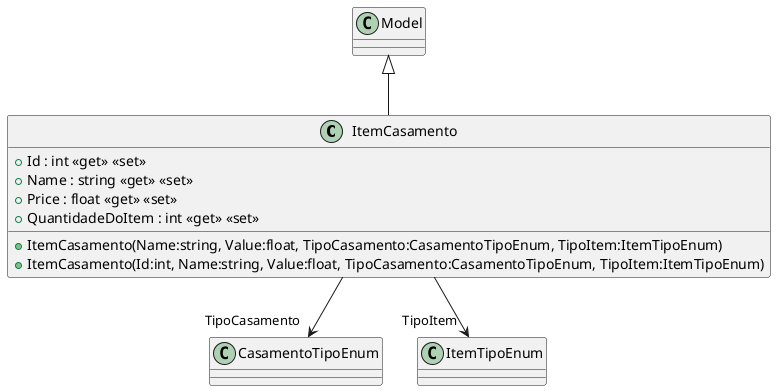 @startuml
class ItemCasamento {
    + Id : int <<get>> <<set>>
    + Name : string <<get>> <<set>>
    + Price : float <<get>> <<set>>
    + QuantidadeDoItem : int <<get>> <<set>>
    + ItemCasamento(Name:string, Value:float, TipoCasamento:CasamentoTipoEnum, TipoItem:ItemTipoEnum)
    + ItemCasamento(Id:int, Name:string, Value:float, TipoCasamento:CasamentoTipoEnum, TipoItem:ItemTipoEnum)
}
Model <|-- ItemCasamento
ItemCasamento --> "TipoCasamento" CasamentoTipoEnum
ItemCasamento --> "TipoItem" ItemTipoEnum
@enduml
